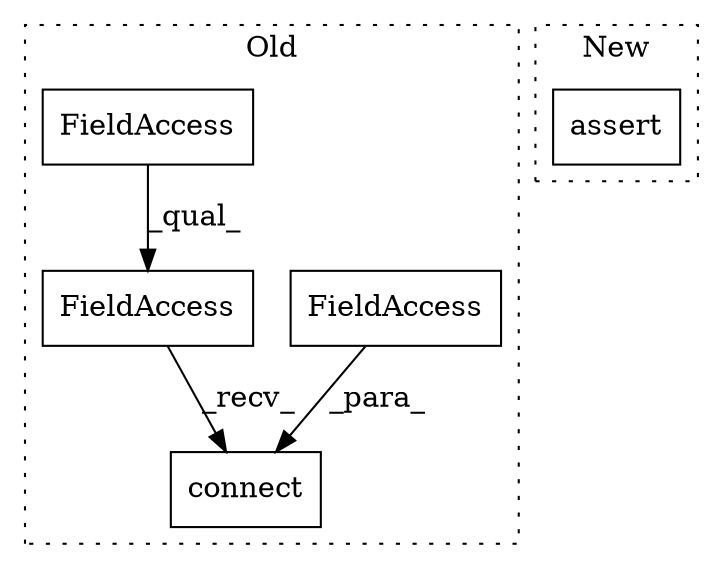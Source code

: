 digraph G {
subgraph cluster0 {
1 [label="connect" a="32" s="9561,9595" l="8,1" shape="box"];
3 [label="FieldAccess" a="22" s="9527" l="33" shape="box"];
4 [label="FieldAccess" a="22" s="9569" l="26" shape="box"];
5 [label="FieldAccess" a="22" s="9527" l="27" shape="box"];
label = "Old";
style="dotted";
}
subgraph cluster1 {
2 [label="assert" a="6" s="9558" l="7" shape="box"];
label = "New";
style="dotted";
}
3 -> 1 [label="_recv_"];
4 -> 1 [label="_para_"];
5 -> 3 [label="_qual_"];
}